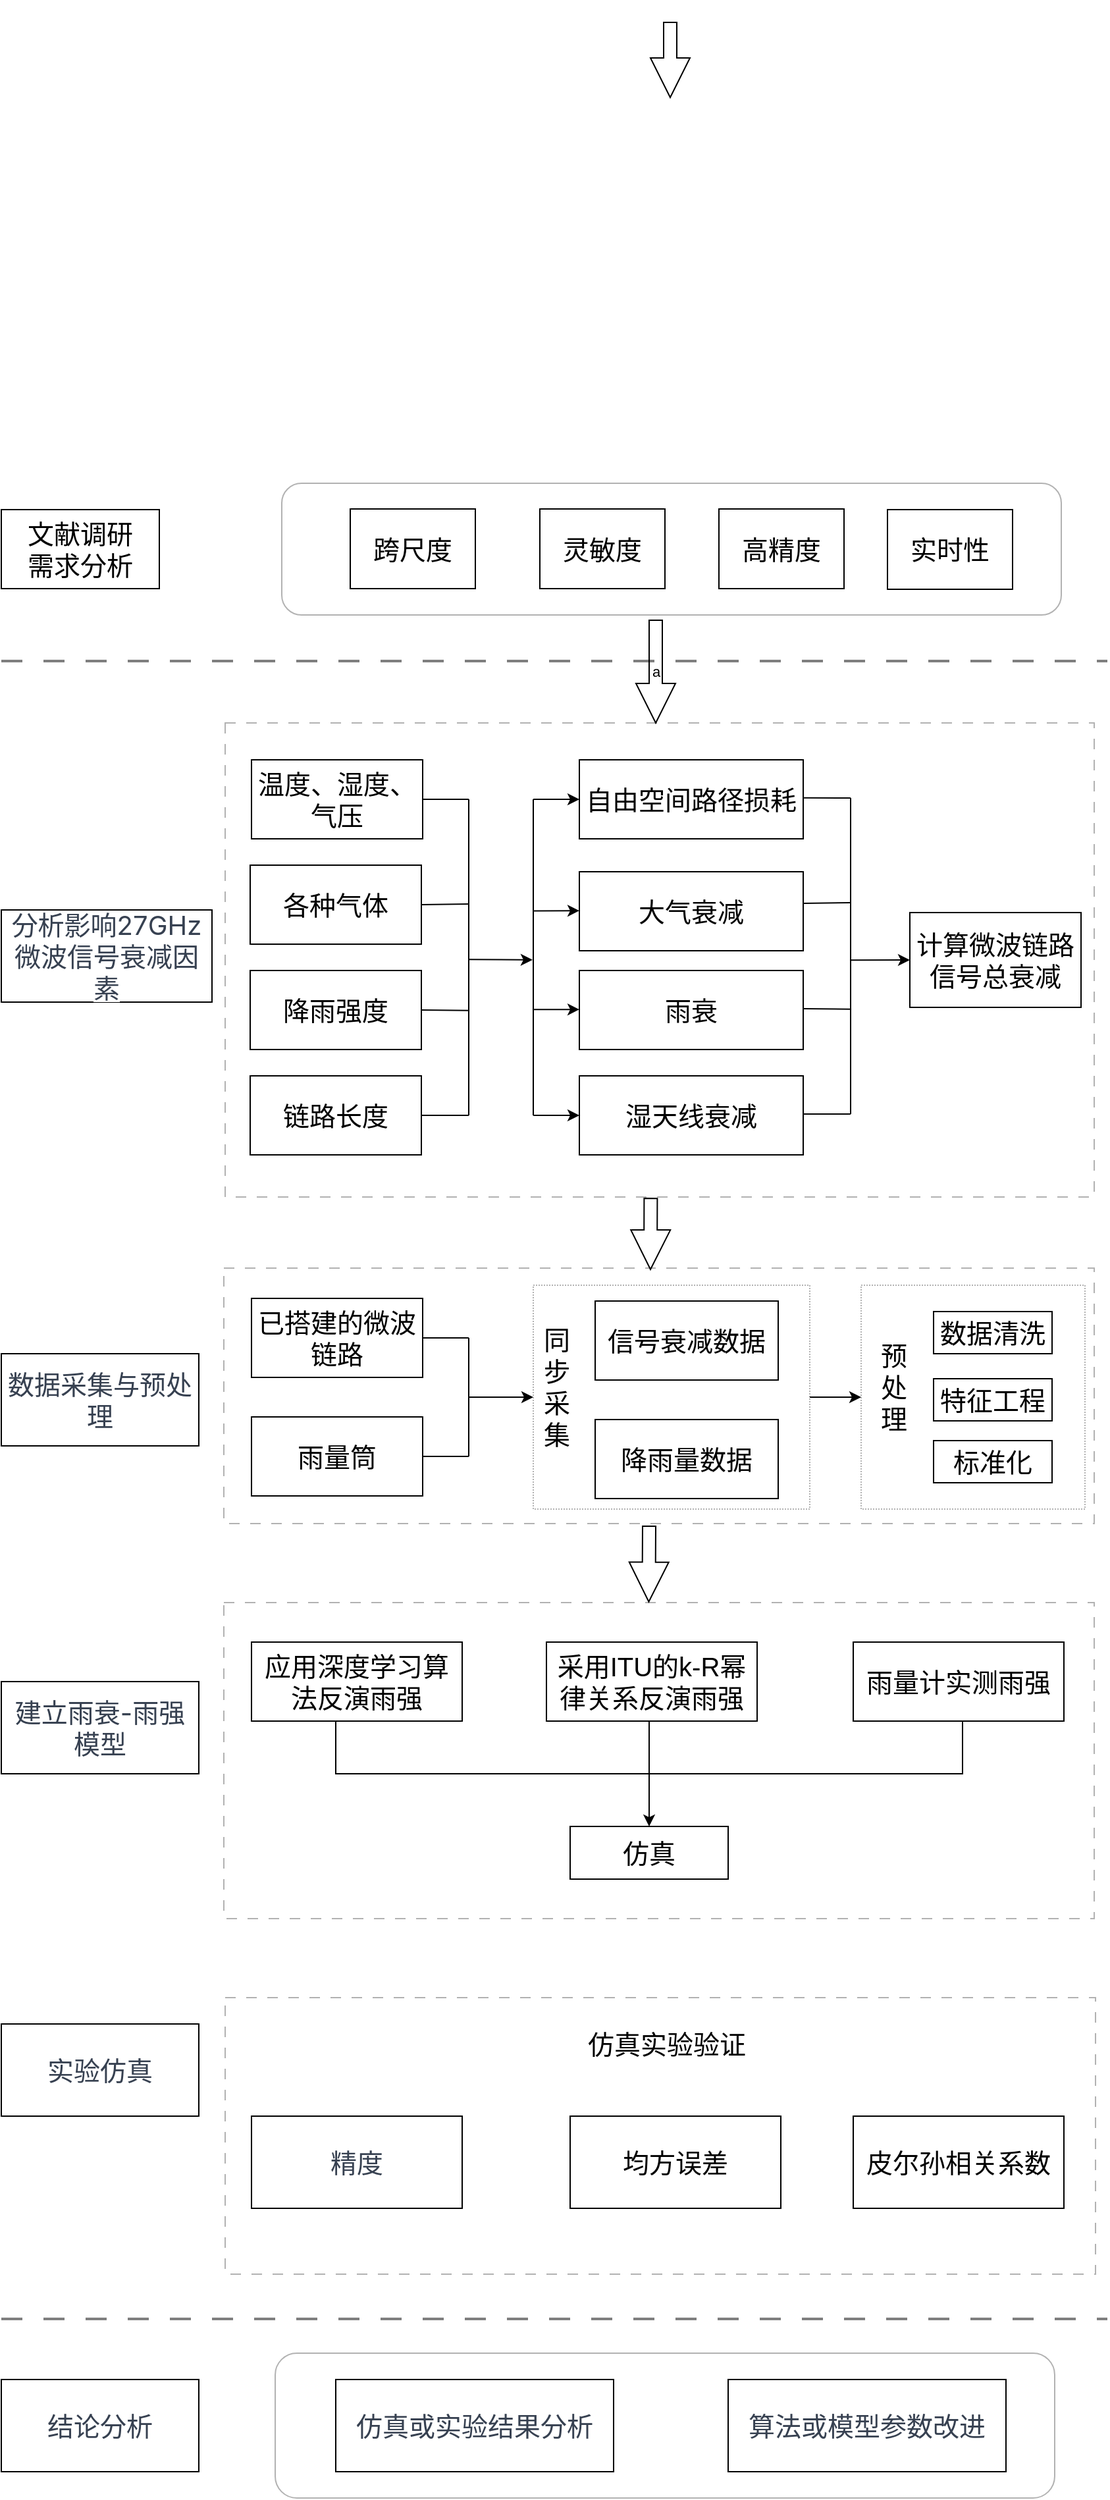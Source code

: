 <mxfile version="24.5.4" type="github">
  <diagram name="第 1 页" id="vz4i3LhELy7wU1bM7fb8">
    <mxGraphModel dx="875" dy="1640" grid="1" gridSize="10" guides="1" tooltips="1" connect="1" arrows="1" fold="1" page="1" pageScale="1" pageWidth="827" pageHeight="1169" math="0" shadow="0">
      <root>
        <mxCell id="0" />
        <mxCell id="1" parent="0" />
        <mxCell id="u5NkH72IfdMpRJPFfYtH-192" value="" style="rounded=1;whiteSpace=wrap;html=1;opacity=30;" vertex="1" parent="1">
          <mxGeometry x="373" y="-10" width="592" height="100" as="geometry" />
        </mxCell>
        <mxCell id="u5NkH72IfdMpRJPFfYtH-144" value="" style="rounded=0;whiteSpace=wrap;html=1;dashed=1;dashPattern=8 8;opacity=30;" vertex="1" parent="1">
          <mxGeometry x="329" y="840" width="661" height="240" as="geometry" />
        </mxCell>
        <mxCell id="u5NkH72IfdMpRJPFfYtH-136" value="" style="rounded=0;whiteSpace=wrap;html=1;dashed=1;dashPattern=8 8;opacity=30;" vertex="1" parent="1">
          <mxGeometry x="329" y="586" width="661" height="194" as="geometry" />
        </mxCell>
        <mxCell id="u5NkH72IfdMpRJPFfYtH-1" value="&lt;font style=&quot;font-size: 20px;&quot;&gt;文献调研&lt;/font&gt;&lt;div style=&quot;font-size: 20px;&quot;&gt;需求分析&lt;/div&gt;" style="whiteSpace=wrap;html=1;" vertex="1" parent="1">
          <mxGeometry x="160" y="10" width="120" height="60" as="geometry" />
        </mxCell>
        <mxCell id="u5NkH72IfdMpRJPFfYtH-9" value="" style="rounded=0;whiteSpace=wrap;html=1;dashed=1;dashPattern=8 8;opacity=30;" vertex="1" parent="1">
          <mxGeometry x="330" y="172" width="660" height="360" as="geometry" />
        </mxCell>
        <mxCell id="u5NkH72IfdMpRJPFfYtH-13" value="" style="line;strokeWidth=2;html=1;perimeter=backbonePerimeter;points=[];outlineConnect=0;opacity=50;dashed=1;dashPattern=8 8;" vertex="1" parent="1">
          <mxGeometry x="160" y="120" width="840" height="10" as="geometry" />
        </mxCell>
        <mxCell id="u5NkH72IfdMpRJPFfYtH-42" value="&lt;span style=&quot;color: rgb(55, 65, 81); font-family: -apple-system, BlinkMacSystemFont, Inter, ui-sans-serif, system-ui, &amp;quot;Segoe UI&amp;quot;, Roboto, Ubuntu, Cantarell, &amp;quot;Noto Sans&amp;quot;, sans-serif, &amp;quot;Helvetica Neue&amp;quot;, Arial, &amp;quot;Apple Color Emoji&amp;quot;, &amp;quot;Segoe UI Emoji&amp;quot;, &amp;quot;Segoe UI Symbol&amp;quot;, &amp;quot;Noto Color Emoji&amp;quot;; text-align: start; white-space-collapse: preserve-breaks; background-color: rgb(255, 255, 255);&quot;&gt;&lt;font style=&quot;font-size: 20px;&quot;&gt;分析影响27GHz微波信号衰减因素&lt;/font&gt;&lt;/span&gt;" style="whiteSpace=wrap;html=1;" vertex="1" parent="1">
          <mxGeometry x="160" y="314" width="160" height="70" as="geometry" />
        </mxCell>
        <mxCell id="u5NkH72IfdMpRJPFfYtH-47" value="&lt;font style=&quot;font-size: 20px;&quot;&gt;温度、湿度、气压&lt;/font&gt;" style="rounded=0;whiteSpace=wrap;html=1;" vertex="1" parent="1">
          <mxGeometry x="350" y="200" width="130" height="60" as="geometry" />
        </mxCell>
        <mxCell id="u5NkH72IfdMpRJPFfYtH-51" value="&lt;span style=&quot;font-size: 20px;&quot;&gt;各种气体&lt;/span&gt;" style="rounded=0;whiteSpace=wrap;html=1;" vertex="1" parent="1">
          <mxGeometry x="349" y="280" width="130" height="60" as="geometry" />
        </mxCell>
        <mxCell id="u5NkH72IfdMpRJPFfYtH-52" value="&lt;span style=&quot;font-size: 20px;&quot;&gt;降雨强度&lt;/span&gt;" style="rounded=0;whiteSpace=wrap;html=1;" vertex="1" parent="1">
          <mxGeometry x="349" y="360" width="130" height="60" as="geometry" />
        </mxCell>
        <mxCell id="u5NkH72IfdMpRJPFfYtH-53" value="&lt;span style=&quot;font-size: 20px;&quot;&gt;链路长度&lt;/span&gt;" style="rounded=0;whiteSpace=wrap;html=1;" vertex="1" parent="1">
          <mxGeometry x="349" y="440" width="130" height="60" as="geometry" />
        </mxCell>
        <mxCell id="u5NkH72IfdMpRJPFfYtH-54" value="" style="line;strokeWidth=1;direction=south;html=1;" vertex="1" parent="1">
          <mxGeometry x="510" y="230" width="10" height="240" as="geometry" />
        </mxCell>
        <mxCell id="u5NkH72IfdMpRJPFfYtH-59" value="" style="endArrow=none;html=1;rounded=0;exitX=1;exitY=0.5;exitDx=0;exitDy=0;entryX=0;entryY=0.5;entryDx=0;entryDy=0;entryPerimeter=0;" edge="1" parent="1" source="u5NkH72IfdMpRJPFfYtH-47" target="u5NkH72IfdMpRJPFfYtH-54">
          <mxGeometry width="50" height="50" relative="1" as="geometry">
            <mxPoint x="530" y="350" as="sourcePoint" />
            <mxPoint x="580" y="300" as="targetPoint" />
          </mxGeometry>
        </mxCell>
        <mxCell id="u5NkH72IfdMpRJPFfYtH-60" value="" style="endArrow=none;html=1;rounded=0;exitX=1;exitY=0.5;exitDx=0;exitDy=0;entryX=1;entryY=0.5;entryDx=0;entryDy=0;entryPerimeter=0;" edge="1" parent="1" source="u5NkH72IfdMpRJPFfYtH-53" target="u5NkH72IfdMpRJPFfYtH-54">
          <mxGeometry width="50" height="50" relative="1" as="geometry">
            <mxPoint x="530" y="350" as="sourcePoint" />
            <mxPoint x="580" y="300" as="targetPoint" />
          </mxGeometry>
        </mxCell>
        <mxCell id="u5NkH72IfdMpRJPFfYtH-61" value="" style="endArrow=none;html=1;rounded=0;exitX=1;exitY=0.5;exitDx=0;exitDy=0;entryX=0.668;entryY=0.446;entryDx=0;entryDy=0;entryPerimeter=0;" edge="1" parent="1" source="u5NkH72IfdMpRJPFfYtH-52" target="u5NkH72IfdMpRJPFfYtH-54">
          <mxGeometry width="50" height="50" relative="1" as="geometry">
            <mxPoint x="489" y="480" as="sourcePoint" />
            <mxPoint x="550" y="390" as="targetPoint" />
          </mxGeometry>
        </mxCell>
        <mxCell id="u5NkH72IfdMpRJPFfYtH-62" value="" style="endArrow=none;html=1;rounded=0;exitX=1;exitY=0.5;exitDx=0;exitDy=0;entryX=0.331;entryY=0.492;entryDx=0;entryDy=0;entryPerimeter=0;" edge="1" parent="1" source="u5NkH72IfdMpRJPFfYtH-51" target="u5NkH72IfdMpRJPFfYtH-54">
          <mxGeometry width="50" height="50" relative="1" as="geometry">
            <mxPoint x="510" y="390" as="sourcePoint" />
            <mxPoint x="554" y="310" as="targetPoint" />
          </mxGeometry>
        </mxCell>
        <mxCell id="u5NkH72IfdMpRJPFfYtH-65" value="" style="endArrow=classic;html=1;rounded=0;exitX=0.507;exitY=0.464;exitDx=0;exitDy=0;exitPerimeter=0;entryX=0.508;entryY=0.554;entryDx=0;entryDy=0;entryPerimeter=0;" edge="1" parent="1" source="u5NkH72IfdMpRJPFfYtH-54" target="u5NkH72IfdMpRJPFfYtH-66">
          <mxGeometry width="50" height="50" relative="1" as="geometry">
            <mxPoint x="560" y="300" as="sourcePoint" />
            <mxPoint x="610" y="250" as="targetPoint" />
          </mxGeometry>
        </mxCell>
        <mxCell id="u5NkH72IfdMpRJPFfYtH-66" value="" style="line;strokeWidth=1;direction=south;html=1;" vertex="1" parent="1">
          <mxGeometry x="559" y="230" width="10" height="240" as="geometry" />
        </mxCell>
        <mxCell id="u5NkH72IfdMpRJPFfYtH-69" value="" style="endArrow=classic;html=1;rounded=0;exitX=0;exitY=0.5;exitDx=0;exitDy=0;exitPerimeter=0;entryX=0;entryY=0.5;entryDx=0;entryDy=0;" edge="1" parent="1" source="u5NkH72IfdMpRJPFfYtH-66" target="u5NkH72IfdMpRJPFfYtH-70">
          <mxGeometry width="50" height="50" relative="1" as="geometry">
            <mxPoint x="629" y="390" as="sourcePoint" />
            <mxPoint x="679" y="340" as="targetPoint" />
          </mxGeometry>
        </mxCell>
        <mxCell id="u5NkH72IfdMpRJPFfYtH-70" value="&lt;span style=&quot;font-size: 20px;&quot;&gt;自由空间路径损耗&lt;/span&gt;" style="rounded=0;whiteSpace=wrap;html=1;" vertex="1" parent="1">
          <mxGeometry x="599" y="200" width="170" height="60" as="geometry" />
        </mxCell>
        <mxCell id="u5NkH72IfdMpRJPFfYtH-72" value="&lt;span style=&quot;font-size: 20px;&quot;&gt;湿天线衰减&lt;/span&gt;" style="rounded=0;whiteSpace=wrap;html=1;" vertex="1" parent="1">
          <mxGeometry x="599" y="440" width="170" height="60" as="geometry" />
        </mxCell>
        <mxCell id="u5NkH72IfdMpRJPFfYtH-73" value="&lt;span style=&quot;font-size: 20px;&quot;&gt;大气衰减&lt;/span&gt;" style="rounded=0;whiteSpace=wrap;html=1;" vertex="1" parent="1">
          <mxGeometry x="599" y="285" width="170" height="60" as="geometry" />
        </mxCell>
        <mxCell id="u5NkH72IfdMpRJPFfYtH-74" value="&lt;span style=&quot;font-size: 20px;&quot;&gt;雨衰&lt;/span&gt;" style="rounded=0;whiteSpace=wrap;html=1;" vertex="1" parent="1">
          <mxGeometry x="599" y="360" width="170" height="60" as="geometry" />
        </mxCell>
        <mxCell id="u5NkH72IfdMpRJPFfYtH-75" value="" style="endArrow=classic;html=1;rounded=0;entryX=0;entryY=0.5;entryDx=0;entryDy=0;exitX=1;exitY=0.5;exitDx=0;exitDy=0;exitPerimeter=0;" edge="1" parent="1" source="u5NkH72IfdMpRJPFfYtH-66">
          <mxGeometry width="50" height="50" relative="1" as="geometry">
            <mxPoint x="569" y="470" as="sourcePoint" />
            <mxPoint x="599" y="470" as="targetPoint" />
          </mxGeometry>
        </mxCell>
        <mxCell id="u5NkH72IfdMpRJPFfYtH-77" value="" style="endArrow=classic;html=1;rounded=0;exitX=0.353;exitY=0.523;exitDx=0;exitDy=0;exitPerimeter=0;entryX=0;entryY=0.5;entryDx=0;entryDy=0;" edge="1" parent="1" source="u5NkH72IfdMpRJPFfYtH-66">
          <mxGeometry width="50" height="50" relative="1" as="geometry">
            <mxPoint x="544" y="314.58" as="sourcePoint" />
            <mxPoint x="599" y="314.58" as="targetPoint" />
          </mxGeometry>
        </mxCell>
        <mxCell id="u5NkH72IfdMpRJPFfYtH-82" value="" style="endArrow=classic;html=1;rounded=0;exitX=0.665;exitY=0.554;exitDx=0;exitDy=0;exitPerimeter=0;entryX=0;entryY=0.5;entryDx=0;entryDy=0;" edge="1" parent="1" source="u5NkH72IfdMpRJPFfYtH-66">
          <mxGeometry width="50" height="50" relative="1" as="geometry">
            <mxPoint x="544" y="389.58" as="sourcePoint" />
            <mxPoint x="599" y="389.58" as="targetPoint" />
          </mxGeometry>
        </mxCell>
        <mxCell id="u5NkH72IfdMpRJPFfYtH-89" value="" style="line;strokeWidth=1;direction=south;html=1;" vertex="1" parent="1">
          <mxGeometry x="800" y="229" width="10" height="240" as="geometry" />
        </mxCell>
        <mxCell id="u5NkH72IfdMpRJPFfYtH-90" value="" style="endArrow=none;html=1;rounded=0;entryX=0;entryY=0.5;entryDx=0;entryDy=0;entryPerimeter=0;exitX=1.001;exitY=0.482;exitDx=0;exitDy=0;exitPerimeter=0;" edge="1" parent="1" target="u5NkH72IfdMpRJPFfYtH-89" source="u5NkH72IfdMpRJPFfYtH-70">
          <mxGeometry width="50" height="50" relative="1" as="geometry">
            <mxPoint x="770" y="229" as="sourcePoint" />
            <mxPoint x="870" y="299" as="targetPoint" />
          </mxGeometry>
        </mxCell>
        <mxCell id="u5NkH72IfdMpRJPFfYtH-91" value="" style="endArrow=none;html=1;rounded=0;exitX=1;exitY=0.5;exitDx=0;exitDy=0;entryX=1;entryY=0.5;entryDx=0;entryDy=0;entryPerimeter=0;" edge="1" parent="1" target="u5NkH72IfdMpRJPFfYtH-89">
          <mxGeometry width="50" height="50" relative="1" as="geometry">
            <mxPoint x="769" y="469" as="sourcePoint" />
            <mxPoint x="870" y="299" as="targetPoint" />
          </mxGeometry>
        </mxCell>
        <mxCell id="u5NkH72IfdMpRJPFfYtH-92" value="" style="endArrow=none;html=1;rounded=0;exitX=1;exitY=0.5;exitDx=0;exitDy=0;entryX=0.668;entryY=0.446;entryDx=0;entryDy=0;entryPerimeter=0;" edge="1" parent="1" target="u5NkH72IfdMpRJPFfYtH-89">
          <mxGeometry width="50" height="50" relative="1" as="geometry">
            <mxPoint x="769" y="389" as="sourcePoint" />
            <mxPoint x="840" y="389" as="targetPoint" />
          </mxGeometry>
        </mxCell>
        <mxCell id="u5NkH72IfdMpRJPFfYtH-93" value="" style="endArrow=none;html=1;rounded=0;entryX=0.331;entryY=0.492;entryDx=0;entryDy=0;entryPerimeter=0;" edge="1" parent="1" target="u5NkH72IfdMpRJPFfYtH-89">
          <mxGeometry width="50" height="50" relative="1" as="geometry">
            <mxPoint x="769" y="309" as="sourcePoint" />
            <mxPoint x="844" y="309" as="targetPoint" />
          </mxGeometry>
        </mxCell>
        <mxCell id="u5NkH72IfdMpRJPFfYtH-97" value="" style="endArrow=classic;html=1;rounded=0;exitX=0.513;exitY=0.517;exitDx=0;exitDy=0;exitPerimeter=0;entryX=0;entryY=0.5;entryDx=0;entryDy=0;" edge="1" parent="1" source="u5NkH72IfdMpRJPFfYtH-89" target="u5NkH72IfdMpRJPFfYtH-98">
          <mxGeometry width="50" height="50" relative="1" as="geometry">
            <mxPoint x="806" y="352" as="sourcePoint" />
            <mxPoint x="850" y="352" as="targetPoint" />
          </mxGeometry>
        </mxCell>
        <mxCell id="u5NkH72IfdMpRJPFfYtH-98" value="&lt;font style=&quot;font-size: 20px;&quot;&gt;计算微波链路信号总衰减&lt;/font&gt;" style="rounded=0;whiteSpace=wrap;html=1;" vertex="1" parent="1">
          <mxGeometry x="850" y="316" width="130" height="72" as="geometry" />
        </mxCell>
        <mxCell id="u5NkH72IfdMpRJPFfYtH-102" value="&lt;font style=&quot;font-size: 20px;&quot;&gt;&lt;font style=&quot;font-size: 20px;&quot;&gt;跨尺&lt;/font&gt;度&lt;/font&gt;" style="whiteSpace=wrap;html=1;" vertex="1" parent="1">
          <mxGeometry x="425" y="9.5" width="95" height="60.5" as="geometry" />
        </mxCell>
        <mxCell id="u5NkH72IfdMpRJPFfYtH-106" value="&lt;span style=&quot;font-size: 20px;&quot;&gt;已搭建的微波链路&lt;/span&gt;" style="rounded=0;whiteSpace=wrap;html=1;" vertex="1" parent="1">
          <mxGeometry x="350" y="609" width="130" height="60" as="geometry" />
        </mxCell>
        <mxCell id="u5NkH72IfdMpRJPFfYtH-107" value="&lt;span style=&quot;font-size: 20px;&quot;&gt;雨量筒&lt;/span&gt;" style="rounded=0;whiteSpace=wrap;html=1;" vertex="1" parent="1">
          <mxGeometry x="350" y="699" width="130" height="60" as="geometry" />
        </mxCell>
        <mxCell id="u5NkH72IfdMpRJPFfYtH-108" value="" style="line;strokeWidth=1;direction=south;html=1;" vertex="1" parent="1">
          <mxGeometry x="510" y="639" width="10" height="90" as="geometry" />
        </mxCell>
        <mxCell id="u5NkH72IfdMpRJPFfYtH-110" value="" style="endArrow=none;html=1;rounded=0;entryX=1;entryY=0.5;entryDx=0;entryDy=0;exitX=0;exitY=0.5;exitDx=0;exitDy=0;exitPerimeter=0;" edge="1" parent="1" source="u5NkH72IfdMpRJPFfYtH-108" target="u5NkH72IfdMpRJPFfYtH-106">
          <mxGeometry width="50" height="50" relative="1" as="geometry">
            <mxPoint x="525" y="649" as="sourcePoint" />
            <mxPoint x="680" y="439" as="targetPoint" />
          </mxGeometry>
        </mxCell>
        <mxCell id="u5NkH72IfdMpRJPFfYtH-111" value="" style="endArrow=none;html=1;rounded=0;entryX=1;entryY=0.5;entryDx=0;entryDy=0;exitX=1;exitY=0.5;exitDx=0;exitDy=0;exitPerimeter=0;" edge="1" parent="1" source="u5NkH72IfdMpRJPFfYtH-108" target="u5NkH72IfdMpRJPFfYtH-107">
          <mxGeometry width="50" height="50" relative="1" as="geometry">
            <mxPoint x="535" y="649" as="sourcePoint" />
            <mxPoint x="490" y="649" as="targetPoint" />
          </mxGeometry>
        </mxCell>
        <mxCell id="u5NkH72IfdMpRJPFfYtH-112" value="" style="endArrow=classic;html=1;rounded=0;entryX=0;entryY=0.5;entryDx=0;entryDy=0;exitX=0.5;exitY=0.467;exitDx=0;exitDy=0;exitPerimeter=0;" edge="1" parent="1" source="u5NkH72IfdMpRJPFfYtH-108" target="u5NkH72IfdMpRJPFfYtH-118">
          <mxGeometry width="50" height="50" relative="1" as="geometry">
            <mxPoint x="515" y="682" as="sourcePoint" />
            <mxPoint x="564.4" y="681.84" as="targetPoint" />
          </mxGeometry>
        </mxCell>
        <mxCell id="u5NkH72IfdMpRJPFfYtH-118" value="" style="rounded=0;whiteSpace=wrap;html=1;dashed=1;dashPattern=1 1;opacity=30;" vertex="1" parent="1">
          <mxGeometry x="564" y="599" width="210" height="170" as="geometry" />
        </mxCell>
        <mxCell id="u5NkH72IfdMpRJPFfYtH-116" value="&lt;span style=&quot;font-size: 20px;&quot;&gt;信号衰减数据&lt;/span&gt;" style="rounded=0;whiteSpace=wrap;html=1;" vertex="1" parent="1">
          <mxGeometry x="611" y="611" width="139" height="60" as="geometry" />
        </mxCell>
        <mxCell id="u5NkH72IfdMpRJPFfYtH-117" value="&lt;span style=&quot;font-size: 20px;&quot;&gt;降雨量数据&lt;/span&gt;" style="rounded=0;whiteSpace=wrap;html=1;" vertex="1" parent="1">
          <mxGeometry x="611" y="701" width="139" height="60" as="geometry" />
        </mxCell>
        <mxCell id="u5NkH72IfdMpRJPFfYtH-119" value="&lt;font style=&quot;font-size: 20px;&quot;&gt;同步采集&lt;/font&gt;" style="text;html=1;align=center;verticalAlign=middle;whiteSpace=wrap;rounded=0;" vertex="1" parent="1">
          <mxGeometry x="577" y="621" width="10" height="110" as="geometry" />
        </mxCell>
        <mxCell id="u5NkH72IfdMpRJPFfYtH-121" value="" style="rounded=0;whiteSpace=wrap;html=1;dashed=1;dashPattern=1 1;opacity=30;" vertex="1" parent="1">
          <mxGeometry x="813" y="599" width="170" height="170" as="geometry" />
        </mxCell>
        <mxCell id="u5NkH72IfdMpRJPFfYtH-125" value="" style="endArrow=classic;html=1;rounded=0;entryX=0;entryY=0.5;entryDx=0;entryDy=0;exitX=1;exitY=0.5;exitDx=0;exitDy=0;" edge="1" parent="1" source="u5NkH72IfdMpRJPFfYtH-118" target="u5NkH72IfdMpRJPFfYtH-121">
          <mxGeometry width="50" height="50" relative="1" as="geometry">
            <mxPoint x="780" y="684" as="sourcePoint" />
            <mxPoint x="810" y="684" as="targetPoint" />
          </mxGeometry>
        </mxCell>
        <mxCell id="u5NkH72IfdMpRJPFfYtH-132" value="&lt;span style=&quot;font-size: 20px;&quot;&gt;预处理&lt;/span&gt;" style="text;html=1;align=center;verticalAlign=middle;whiteSpace=wrap;rounded=0;" vertex="1" parent="1">
          <mxGeometry x="833" y="621" width="10" height="110" as="geometry" />
        </mxCell>
        <mxCell id="u5NkH72IfdMpRJPFfYtH-133" value="&lt;span style=&quot;font-size: 20px;&quot;&gt;数据清洗&lt;/span&gt;" style="rounded=0;whiteSpace=wrap;html=1;" vertex="1" parent="1">
          <mxGeometry x="868" y="619" width="90" height="32" as="geometry" />
        </mxCell>
        <mxCell id="u5NkH72IfdMpRJPFfYtH-134" value="&lt;span style=&quot;font-size: 20px;&quot;&gt;特征工程&lt;/span&gt;" style="rounded=0;whiteSpace=wrap;html=1;" vertex="1" parent="1">
          <mxGeometry x="868" y="670" width="90" height="32" as="geometry" />
        </mxCell>
        <mxCell id="u5NkH72IfdMpRJPFfYtH-135" value="&lt;span style=&quot;font-size: 20px;&quot;&gt;标准化&lt;/span&gt;" style="rounded=0;whiteSpace=wrap;html=1;" vertex="1" parent="1">
          <mxGeometry x="868" y="717" width="90" height="32" as="geometry" />
        </mxCell>
        <mxCell id="u5NkH72IfdMpRJPFfYtH-140" value="" style="endArrow=none;html=1;rounded=0;shape=arrow;exitX=0.52;exitY=1.003;exitDx=0;exitDy=0;exitPerimeter=0;" edge="1" parent="1">
          <mxGeometry width="50" height="50" relative="1" as="geometry">
            <mxPoint x="653.2" y="533.08" as="sourcePoint" />
            <mxPoint x="653" y="587" as="targetPoint" />
          </mxGeometry>
        </mxCell>
        <mxCell id="u5NkH72IfdMpRJPFfYtH-142" value="&lt;div style=&quot;&quot;&gt;&lt;font face=&quot;-apple-system, BlinkMacSystemFont, Inter, ui-sans-serif, system-ui, Segoe UI, Roboto, Ubuntu, Cantarell, Noto Sans, sans-serif, Helvetica Neue, Arial, Apple Color Emoji, Segoe UI Emoji, Segoe UI Symbol, Noto Color Emoji&quot; color=&quot;#374151&quot;&gt;&lt;span style=&quot;font-size: 20px; white-space-collapse: preserve-breaks; background-color: rgb(255, 255, 255);&quot;&gt;数据采集与预处理&lt;/span&gt;&lt;/font&gt;&lt;/div&gt;" style="whiteSpace=wrap;html=1;align=center;" vertex="1" parent="1">
          <mxGeometry x="160" y="651" width="150" height="70" as="geometry" />
        </mxCell>
        <mxCell id="u5NkH72IfdMpRJPFfYtH-143" value="&lt;div style=&quot;&quot;&gt;&lt;font face=&quot;-apple-system, BlinkMacSystemFont, Inter, ui-sans-serif, system-ui, Segoe UI, Roboto, Ubuntu, Cantarell, Noto Sans, sans-serif, Helvetica Neue, Arial, Apple Color Emoji, Segoe UI Emoji, Segoe UI Symbol, Noto Color Emoji&quot; color=&quot;#374151&quot;&gt;&lt;span style=&quot;font-size: 20px; white-space-collapse: preserve-breaks; background-color: rgb(255, 255, 255);&quot;&gt;建立雨衰-雨强模型&lt;/span&gt;&lt;/font&gt;&lt;/div&gt;" style="whiteSpace=wrap;html=1;align=center;" vertex="1" parent="1">
          <mxGeometry x="160" y="900" width="150" height="70" as="geometry" />
        </mxCell>
        <mxCell id="u5NkH72IfdMpRJPFfYtH-145" value="&lt;span style=&quot;font-size: 20px;&quot;&gt;应用深度学习算法反演雨强&lt;/span&gt;" style="rounded=0;whiteSpace=wrap;html=1;" vertex="1" parent="1">
          <mxGeometry x="350" y="870" width="160" height="60" as="geometry" />
        </mxCell>
        <mxCell id="u5NkH72IfdMpRJPFfYtH-148" value="&lt;span style=&quot;font-size: 20px;&quot;&gt;采用ITU的k-R幂律关系反演雨强&lt;/span&gt;" style="rounded=0;whiteSpace=wrap;html=1;" vertex="1" parent="1">
          <mxGeometry x="574" y="870" width="160" height="60" as="geometry" />
        </mxCell>
        <mxCell id="u5NkH72IfdMpRJPFfYtH-149" value="&lt;span style=&quot;font-size: 20px;&quot;&gt;雨量计实测雨强&lt;/span&gt;" style="rounded=0;whiteSpace=wrap;html=1;" vertex="1" parent="1">
          <mxGeometry x="807" y="870" width="160" height="60" as="geometry" />
        </mxCell>
        <mxCell id="u5NkH72IfdMpRJPFfYtH-150" value="" style="shape=partialRectangle;whiteSpace=wrap;html=1;bottom=1;right=1;left=1;top=0;fillColor=none;routingCenterX=-0.5;" vertex="1" parent="1">
          <mxGeometry x="414" y="930" width="476" height="40" as="geometry" />
        </mxCell>
        <mxCell id="u5NkH72IfdMpRJPFfYtH-151" value="&lt;span style=&quot;font-size: 20px;&quot;&gt;仿真&lt;/span&gt;" style="rounded=0;whiteSpace=wrap;html=1;" vertex="1" parent="1">
          <mxGeometry x="592" y="1010" width="120" height="40" as="geometry" />
        </mxCell>
        <mxCell id="u5NkH72IfdMpRJPFfYtH-154" value="" style="endArrow=classic;html=1;rounded=0;exitX=0.5;exitY=0;exitDx=0;exitDy=0;" edge="1" parent="1" source="u5NkH72IfdMpRJPFfYtH-150" target="u5NkH72IfdMpRJPFfYtH-151">
          <mxGeometry width="50" height="50" relative="1" as="geometry">
            <mxPoint x="750" y="1055" as="sourcePoint" />
            <mxPoint x="800" y="1005" as="targetPoint" />
          </mxGeometry>
        </mxCell>
        <mxCell id="u5NkH72IfdMpRJPFfYtH-161" value="" style="endArrow=none;html=1;rounded=0;shape=arrow;exitX=0.52;exitY=1.003;exitDx=0;exitDy=0;exitPerimeter=0;entryX=0.52;entryY=-0.007;entryDx=0;entryDy=0;entryPerimeter=0;" edge="1" parent="1">
          <mxGeometry width="50" height="50" relative="1" as="geometry">
            <mxPoint x="652" y="782" as="sourcePoint" />
            <mxPoint x="651.72" y="839.32" as="targetPoint" />
          </mxGeometry>
        </mxCell>
        <mxCell id="u5NkH72IfdMpRJPFfYtH-170" value="a" style="endArrow=none;html=1;rounded=0;shape=arrow;" edge="1" parent="1">
          <mxGeometry width="50" height="50" relative="1" as="geometry">
            <mxPoint x="657" y="94" as="sourcePoint" />
            <mxPoint x="657" y="172" as="targetPoint" />
          </mxGeometry>
        </mxCell>
        <mxCell id="u5NkH72IfdMpRJPFfYtH-172" value="&lt;div style=&quot;&quot;&gt;&lt;font face=&quot;-apple-system, BlinkMacSystemFont, Inter, ui-sans-serif, system-ui, Segoe UI, Roboto, Ubuntu, Cantarell, Noto Sans, sans-serif, Helvetica Neue, Arial, Apple Color Emoji, Segoe UI Emoji, Segoe UI Symbol, Noto Color Emoji&quot; color=&quot;#374151&quot;&gt;&lt;span style=&quot;font-size: 20px; white-space-collapse: preserve-breaks; background-color: rgb(255, 255, 255);&quot;&gt;实验仿真&lt;/span&gt;&lt;/font&gt;&lt;/div&gt;" style="whiteSpace=wrap;html=1;align=center;" vertex="1" parent="1">
          <mxGeometry x="160" y="1160" width="150" height="70" as="geometry" />
        </mxCell>
        <mxCell id="u5NkH72IfdMpRJPFfYtH-173" value="" style="rounded=0;whiteSpace=wrap;html=1;dashed=1;dashPattern=8 8;opacity=30;" vertex="1" parent="1">
          <mxGeometry x="330" y="1140" width="661" height="210" as="geometry" />
        </mxCell>
        <mxCell id="u5NkH72IfdMpRJPFfYtH-176" value="" style="endArrow=none;html=1;rounded=0;shape=arrow;exitX=0.52;exitY=1.003;exitDx=0;exitDy=0;exitPerimeter=0;entryX=0.52;entryY=-0.007;entryDx=0;entryDy=0;entryPerimeter=0;" edge="1" parent="1">
          <mxGeometry width="50" height="50" relative="1" as="geometry">
            <mxPoint x="668" y="-360" as="sourcePoint" />
            <mxPoint x="668" y="-303" as="targetPoint" />
          </mxGeometry>
        </mxCell>
        <mxCell id="u5NkH72IfdMpRJPFfYtH-182" value="&lt;font style=&quot;font-size: 20px;&quot;&gt;仿真实验验证&lt;/font&gt;" style="text;html=1;align=center;verticalAlign=middle;whiteSpace=wrap;rounded=0;" vertex="1" parent="1">
          <mxGeometry x="574" y="1160" width="183" height="30" as="geometry" />
        </mxCell>
        <mxCell id="u5NkH72IfdMpRJPFfYtH-183" value="&lt;div style=&quot;&quot;&gt;&lt;font face=&quot;-apple-system, BlinkMacSystemFont, Inter, ui-sans-serif, system-ui, Segoe UI, Roboto, Ubuntu, Cantarell, Noto Sans, sans-serif, Helvetica Neue, Arial, Apple Color Emoji, Segoe UI Emoji, Segoe UI Symbol, Noto Color Emoji&quot; color=&quot;#374151&quot;&gt;&lt;span style=&quot;font-size: 20px; white-space-collapse: preserve-breaks; background-color: rgb(255, 255, 255);&quot;&gt;精度&lt;/span&gt;&lt;/font&gt;&lt;/div&gt;" style="whiteSpace=wrap;html=1;align=center;" vertex="1" parent="1">
          <mxGeometry x="350" y="1230" width="160" height="70" as="geometry" />
        </mxCell>
        <mxCell id="u5NkH72IfdMpRJPFfYtH-184" value="&lt;font style=&quot;font-size: 20px;&quot;&gt;均方误差&lt;/font&gt;" style="whiteSpace=wrap;html=1;align=center;" vertex="1" parent="1">
          <mxGeometry x="592" y="1230" width="160" height="70" as="geometry" />
        </mxCell>
        <mxCell id="u5NkH72IfdMpRJPFfYtH-185" value="&lt;div style=&quot;text-align: start;&quot;&gt;&lt;font style=&quot;font-size: 20px;&quot;&gt;皮尔孙相关系数&lt;/font&gt;&lt;/div&gt;" style="whiteSpace=wrap;html=1;align=center;" vertex="1" parent="1">
          <mxGeometry x="807" y="1230" width="160" height="70" as="geometry" />
        </mxCell>
        <mxCell id="u5NkH72IfdMpRJPFfYtH-186" value="&lt;div style=&quot;&quot;&gt;&lt;font face=&quot;-apple-system, BlinkMacSystemFont, Inter, ui-sans-serif, system-ui, Segoe UI, Roboto, Ubuntu, Cantarell, Noto Sans, sans-serif, Helvetica Neue, Arial, Apple Color Emoji, Segoe UI Emoji, Segoe UI Symbol, Noto Color Emoji&quot; color=&quot;#374151&quot;&gt;&lt;span style=&quot;font-size: 20px; white-space-collapse: preserve-breaks; background-color: rgb(255, 255, 255);&quot;&gt;结论分析&lt;/span&gt;&lt;/font&gt;&lt;/div&gt;" style="whiteSpace=wrap;html=1;align=center;" vertex="1" parent="1">
          <mxGeometry x="160" y="1430" width="150" height="70" as="geometry" />
        </mxCell>
        <mxCell id="u5NkH72IfdMpRJPFfYtH-187" value="" style="line;strokeWidth=2;html=1;perimeter=backbonePerimeter;points=[];outlineConnect=0;opacity=50;dashed=1;dashPattern=8 8;" vertex="1" parent="1">
          <mxGeometry x="160" y="1379" width="840" height="10" as="geometry" />
        </mxCell>
        <mxCell id="u5NkH72IfdMpRJPFfYtH-188" value="" style="rounded=1;whiteSpace=wrap;html=1;opacity=30;" vertex="1" parent="1">
          <mxGeometry x="368" y="1410" width="592" height="110" as="geometry" />
        </mxCell>
        <mxCell id="u5NkH72IfdMpRJPFfYtH-189" value="&lt;div style=&quot;&quot;&gt;&lt;font face=&quot;-apple-system, BlinkMacSystemFont, Inter, ui-sans-serif, system-ui, Segoe UI, Roboto, Ubuntu, Cantarell, Noto Sans, sans-serif, Helvetica Neue, Arial, Apple Color Emoji, Segoe UI Emoji, Segoe UI Symbol, Noto Color Emoji&quot; color=&quot;#374151&quot;&gt;&lt;span style=&quot;font-size: 20px; white-space-collapse: preserve-breaks; background-color: rgb(255, 255, 255);&quot;&gt;仿真或实验结果分析&lt;/span&gt;&lt;/font&gt;&lt;/div&gt;" style="whiteSpace=wrap;html=1;align=center;" vertex="1" parent="1">
          <mxGeometry x="414" y="1430" width="211" height="70" as="geometry" />
        </mxCell>
        <mxCell id="u5NkH72IfdMpRJPFfYtH-191" value="&lt;div style=&quot;&quot;&gt;&lt;font face=&quot;-apple-system, BlinkMacSystemFont, Inter, ui-sans-serif, system-ui, Segoe UI, Roboto, Ubuntu, Cantarell, Noto Sans, sans-serif, Helvetica Neue, Arial, Apple Color Emoji, Segoe UI Emoji, Segoe UI Symbol, Noto Color Emoji&quot; color=&quot;#374151&quot;&gt;&lt;span style=&quot;font-size: 20px; white-space-collapse: preserve-breaks; background-color: rgb(255, 255, 255);&quot;&gt;算法或模型参数改进&lt;/span&gt;&lt;/font&gt;&lt;/div&gt;" style="whiteSpace=wrap;html=1;align=center;" vertex="1" parent="1">
          <mxGeometry x="712" y="1430" width="211" height="70" as="geometry" />
        </mxCell>
        <mxCell id="u5NkH72IfdMpRJPFfYtH-194" value="&lt;span style=&quot;font-size: 20px;&quot;&gt;灵敏度&lt;/span&gt;" style="whiteSpace=wrap;html=1;" vertex="1" parent="1">
          <mxGeometry x="569" y="9.5" width="95" height="60.5" as="geometry" />
        </mxCell>
        <mxCell id="u5NkH72IfdMpRJPFfYtH-195" value="&lt;span style=&quot;font-size: 20px;&quot;&gt;高精度&lt;/span&gt;" style="whiteSpace=wrap;html=1;" vertex="1" parent="1">
          <mxGeometry x="705" y="9.5" width="95" height="60.5" as="geometry" />
        </mxCell>
        <mxCell id="u5NkH72IfdMpRJPFfYtH-196" value="&lt;span style=&quot;font-size: 20px;&quot;&gt;实时性&lt;/span&gt;" style="whiteSpace=wrap;html=1;" vertex="1" parent="1">
          <mxGeometry x="833" y="10" width="95" height="60.5" as="geometry" />
        </mxCell>
      </root>
    </mxGraphModel>
  </diagram>
</mxfile>
